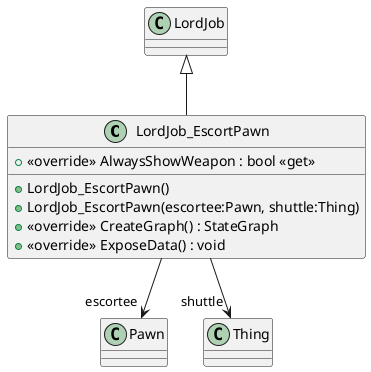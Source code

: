 @startuml
class LordJob_EscortPawn {
    + <<override>> AlwaysShowWeapon : bool <<get>>
    + LordJob_EscortPawn()
    + LordJob_EscortPawn(escortee:Pawn, shuttle:Thing)
    + <<override>> CreateGraph() : StateGraph
    + <<override>> ExposeData() : void
}
LordJob <|-- LordJob_EscortPawn
LordJob_EscortPawn --> "escortee" Pawn
LordJob_EscortPawn --> "shuttle" Thing
@enduml
